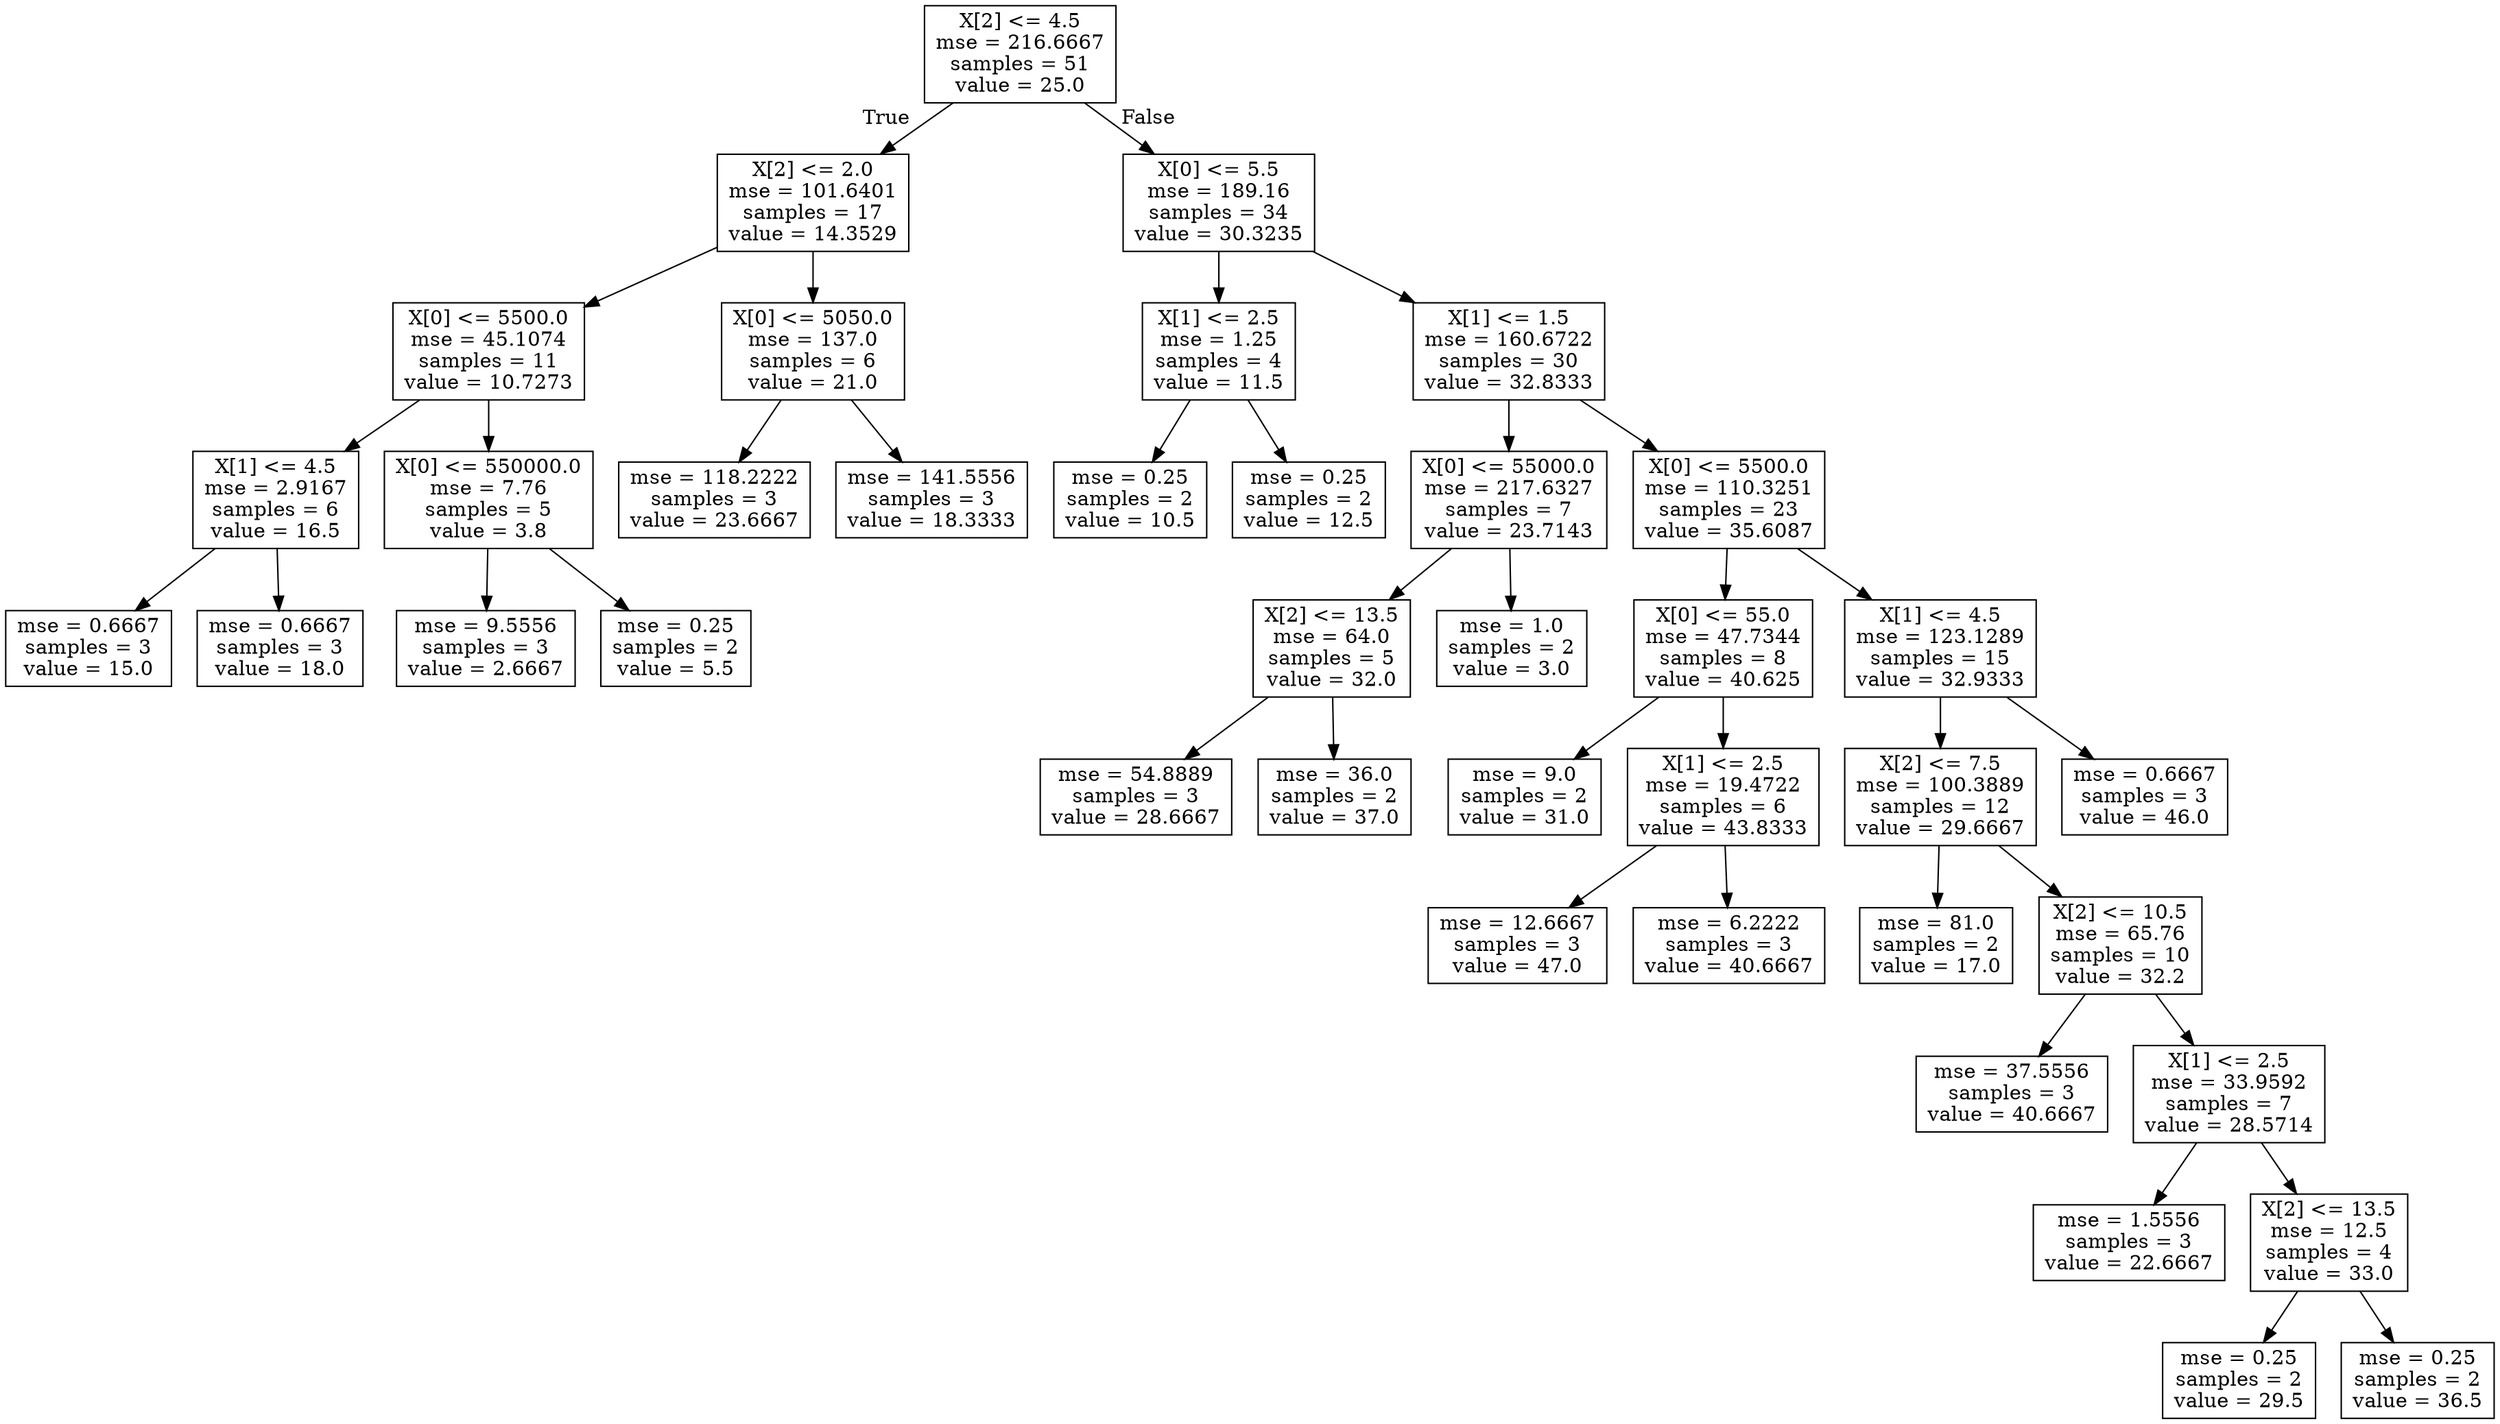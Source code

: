 digraph Tree {
node [shape=box] ;
0 [label="X[2] <= 4.5\nmse = 216.6667\nsamples = 51\nvalue = 25.0"] ;
1 [label="X[2] <= 2.0\nmse = 101.6401\nsamples = 17\nvalue = 14.3529"] ;
0 -> 1 [labeldistance=2.5, labelangle=45, headlabel="True"] ;
2 [label="X[0] <= 5500.0\nmse = 45.1074\nsamples = 11\nvalue = 10.7273"] ;
1 -> 2 ;
3 [label="X[1] <= 4.5\nmse = 2.9167\nsamples = 6\nvalue = 16.5"] ;
2 -> 3 ;
4 [label="mse = 0.6667\nsamples = 3\nvalue = 15.0"] ;
3 -> 4 ;
5 [label="mse = 0.6667\nsamples = 3\nvalue = 18.0"] ;
3 -> 5 ;
6 [label="X[0] <= 550000.0\nmse = 7.76\nsamples = 5\nvalue = 3.8"] ;
2 -> 6 ;
7 [label="mse = 9.5556\nsamples = 3\nvalue = 2.6667"] ;
6 -> 7 ;
8 [label="mse = 0.25\nsamples = 2\nvalue = 5.5"] ;
6 -> 8 ;
9 [label="X[0] <= 5050.0\nmse = 137.0\nsamples = 6\nvalue = 21.0"] ;
1 -> 9 ;
10 [label="mse = 118.2222\nsamples = 3\nvalue = 23.6667"] ;
9 -> 10 ;
11 [label="mse = 141.5556\nsamples = 3\nvalue = 18.3333"] ;
9 -> 11 ;
12 [label="X[0] <= 5.5\nmse = 189.16\nsamples = 34\nvalue = 30.3235"] ;
0 -> 12 [labeldistance=2.5, labelangle=-45, headlabel="False"] ;
13 [label="X[1] <= 2.5\nmse = 1.25\nsamples = 4\nvalue = 11.5"] ;
12 -> 13 ;
14 [label="mse = 0.25\nsamples = 2\nvalue = 10.5"] ;
13 -> 14 ;
15 [label="mse = 0.25\nsamples = 2\nvalue = 12.5"] ;
13 -> 15 ;
16 [label="X[1] <= 1.5\nmse = 160.6722\nsamples = 30\nvalue = 32.8333"] ;
12 -> 16 ;
17 [label="X[0] <= 55000.0\nmse = 217.6327\nsamples = 7\nvalue = 23.7143"] ;
16 -> 17 ;
18 [label="X[2] <= 13.5\nmse = 64.0\nsamples = 5\nvalue = 32.0"] ;
17 -> 18 ;
19 [label="mse = 54.8889\nsamples = 3\nvalue = 28.6667"] ;
18 -> 19 ;
20 [label="mse = 36.0\nsamples = 2\nvalue = 37.0"] ;
18 -> 20 ;
21 [label="mse = 1.0\nsamples = 2\nvalue = 3.0"] ;
17 -> 21 ;
22 [label="X[0] <= 5500.0\nmse = 110.3251\nsamples = 23\nvalue = 35.6087"] ;
16 -> 22 ;
23 [label="X[0] <= 55.0\nmse = 47.7344\nsamples = 8\nvalue = 40.625"] ;
22 -> 23 ;
24 [label="mse = 9.0\nsamples = 2\nvalue = 31.0"] ;
23 -> 24 ;
25 [label="X[1] <= 2.5\nmse = 19.4722\nsamples = 6\nvalue = 43.8333"] ;
23 -> 25 ;
26 [label="mse = 12.6667\nsamples = 3\nvalue = 47.0"] ;
25 -> 26 ;
27 [label="mse = 6.2222\nsamples = 3\nvalue = 40.6667"] ;
25 -> 27 ;
28 [label="X[1] <= 4.5\nmse = 123.1289\nsamples = 15\nvalue = 32.9333"] ;
22 -> 28 ;
29 [label="X[2] <= 7.5\nmse = 100.3889\nsamples = 12\nvalue = 29.6667"] ;
28 -> 29 ;
30 [label="mse = 81.0\nsamples = 2\nvalue = 17.0"] ;
29 -> 30 ;
31 [label="X[2] <= 10.5\nmse = 65.76\nsamples = 10\nvalue = 32.2"] ;
29 -> 31 ;
32 [label="mse = 37.5556\nsamples = 3\nvalue = 40.6667"] ;
31 -> 32 ;
33 [label="X[1] <= 2.5\nmse = 33.9592\nsamples = 7\nvalue = 28.5714"] ;
31 -> 33 ;
34 [label="mse = 1.5556\nsamples = 3\nvalue = 22.6667"] ;
33 -> 34 ;
35 [label="X[2] <= 13.5\nmse = 12.5\nsamples = 4\nvalue = 33.0"] ;
33 -> 35 ;
36 [label="mse = 0.25\nsamples = 2\nvalue = 29.5"] ;
35 -> 36 ;
37 [label="mse = 0.25\nsamples = 2\nvalue = 36.5"] ;
35 -> 37 ;
38 [label="mse = 0.6667\nsamples = 3\nvalue = 46.0"] ;
28 -> 38 ;
}